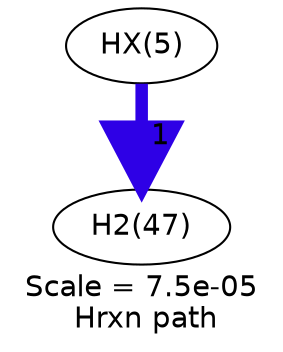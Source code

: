 digraph reaction_paths {
center=1;
s51 -> s11[fontname="Helvetica", style="setlinewidth(6)", arrowsize=3, color="0.7, 1.5, 0.9"
, label=" 1"];
s11 [ fontname="Helvetica", label="H2(47)"];
s51 [ fontname="Helvetica", label="HX(5)"];
 label = "Scale = 7.5e-05\l Hrxn path";
 fontname = "Helvetica";
}
